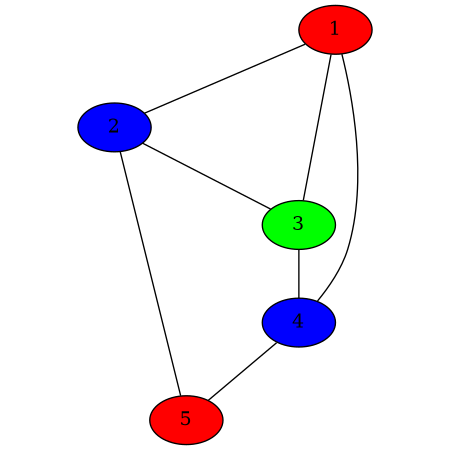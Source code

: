 digraph {
    size="3,3" ratio=fill;
    edge [arrowhead=none,arrowtail=none];
    node [style=filled];
    1 [fillcolor = red]
    2 [fillcolor = blue]
    3 [fillcolor = green]
    4 [fillcolor = blue]
    5 [fillcolor = red]
    1 -> 2
    2 -> 3
    1 -> 3
    3 -> 4
    1 -> 4
    4 -> 5
    5 -> 2
}